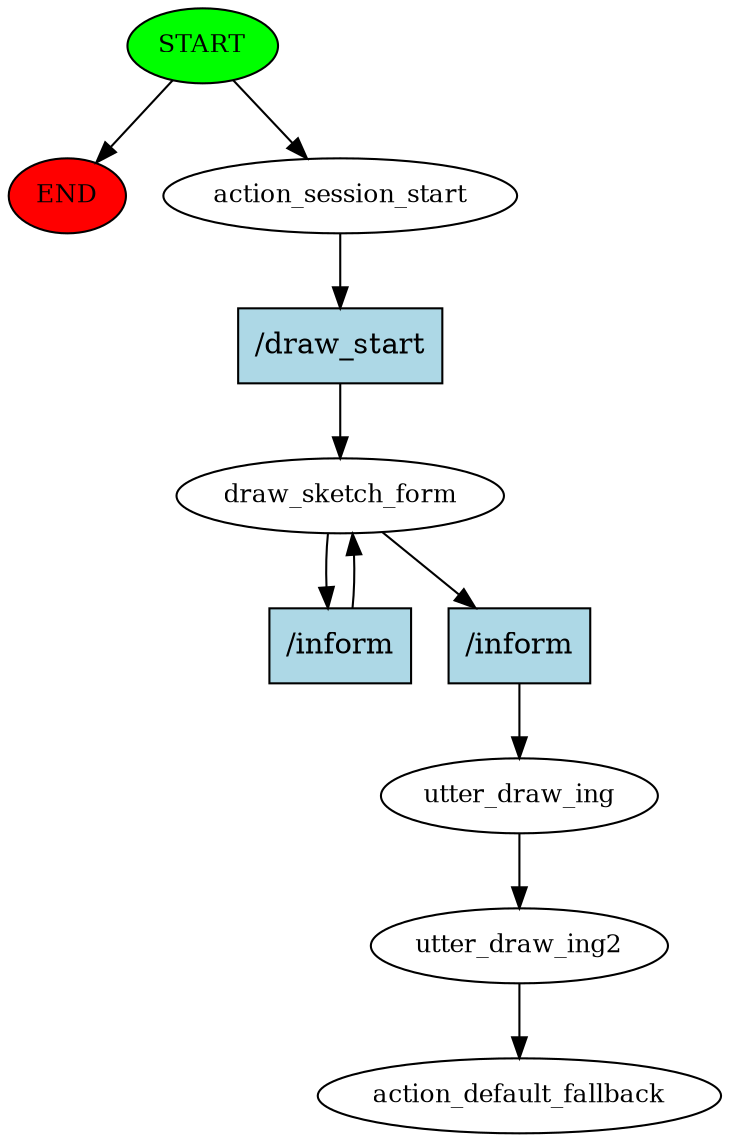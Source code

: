 digraph  {
0 [class="start active", fillcolor=green, fontsize=12, label=START, style=filled];
"-1" [class=end, fillcolor=red, fontsize=12, label=END, style=filled];
1 [class=active, fontsize=12, label=action_session_start];
2 [class=active, fontsize=12, label=draw_sketch_form];
5 [class=active, fontsize=12, label=utter_draw_ing];
6 [class=active, fontsize=12, label=utter_draw_ing2];
7 [class="dashed active", fontsize=12, label=action_default_fallback];
8 [class="intent active", fillcolor=lightblue, label="/draw_start", shape=rect, style=filled];
9 [class="intent active", fillcolor=lightblue, label="/inform", shape=rect, style=filled];
10 [class="intent active", fillcolor=lightblue, label="/inform", shape=rect, style=filled];
0 -> "-1"  [class="", key=NONE, label=""];
0 -> 1  [class=active, key=NONE, label=""];
1 -> 8  [class=active, key=0];
2 -> 9  [class=active, key=0];
2 -> 10  [class=active, key=0];
5 -> 6  [class=active, key=NONE, label=""];
6 -> 7  [class=active, key=NONE, label=""];
8 -> 2  [class=active, key=0];
9 -> 2  [class=active, key=0];
10 -> 5  [class=active, key=0];
}
